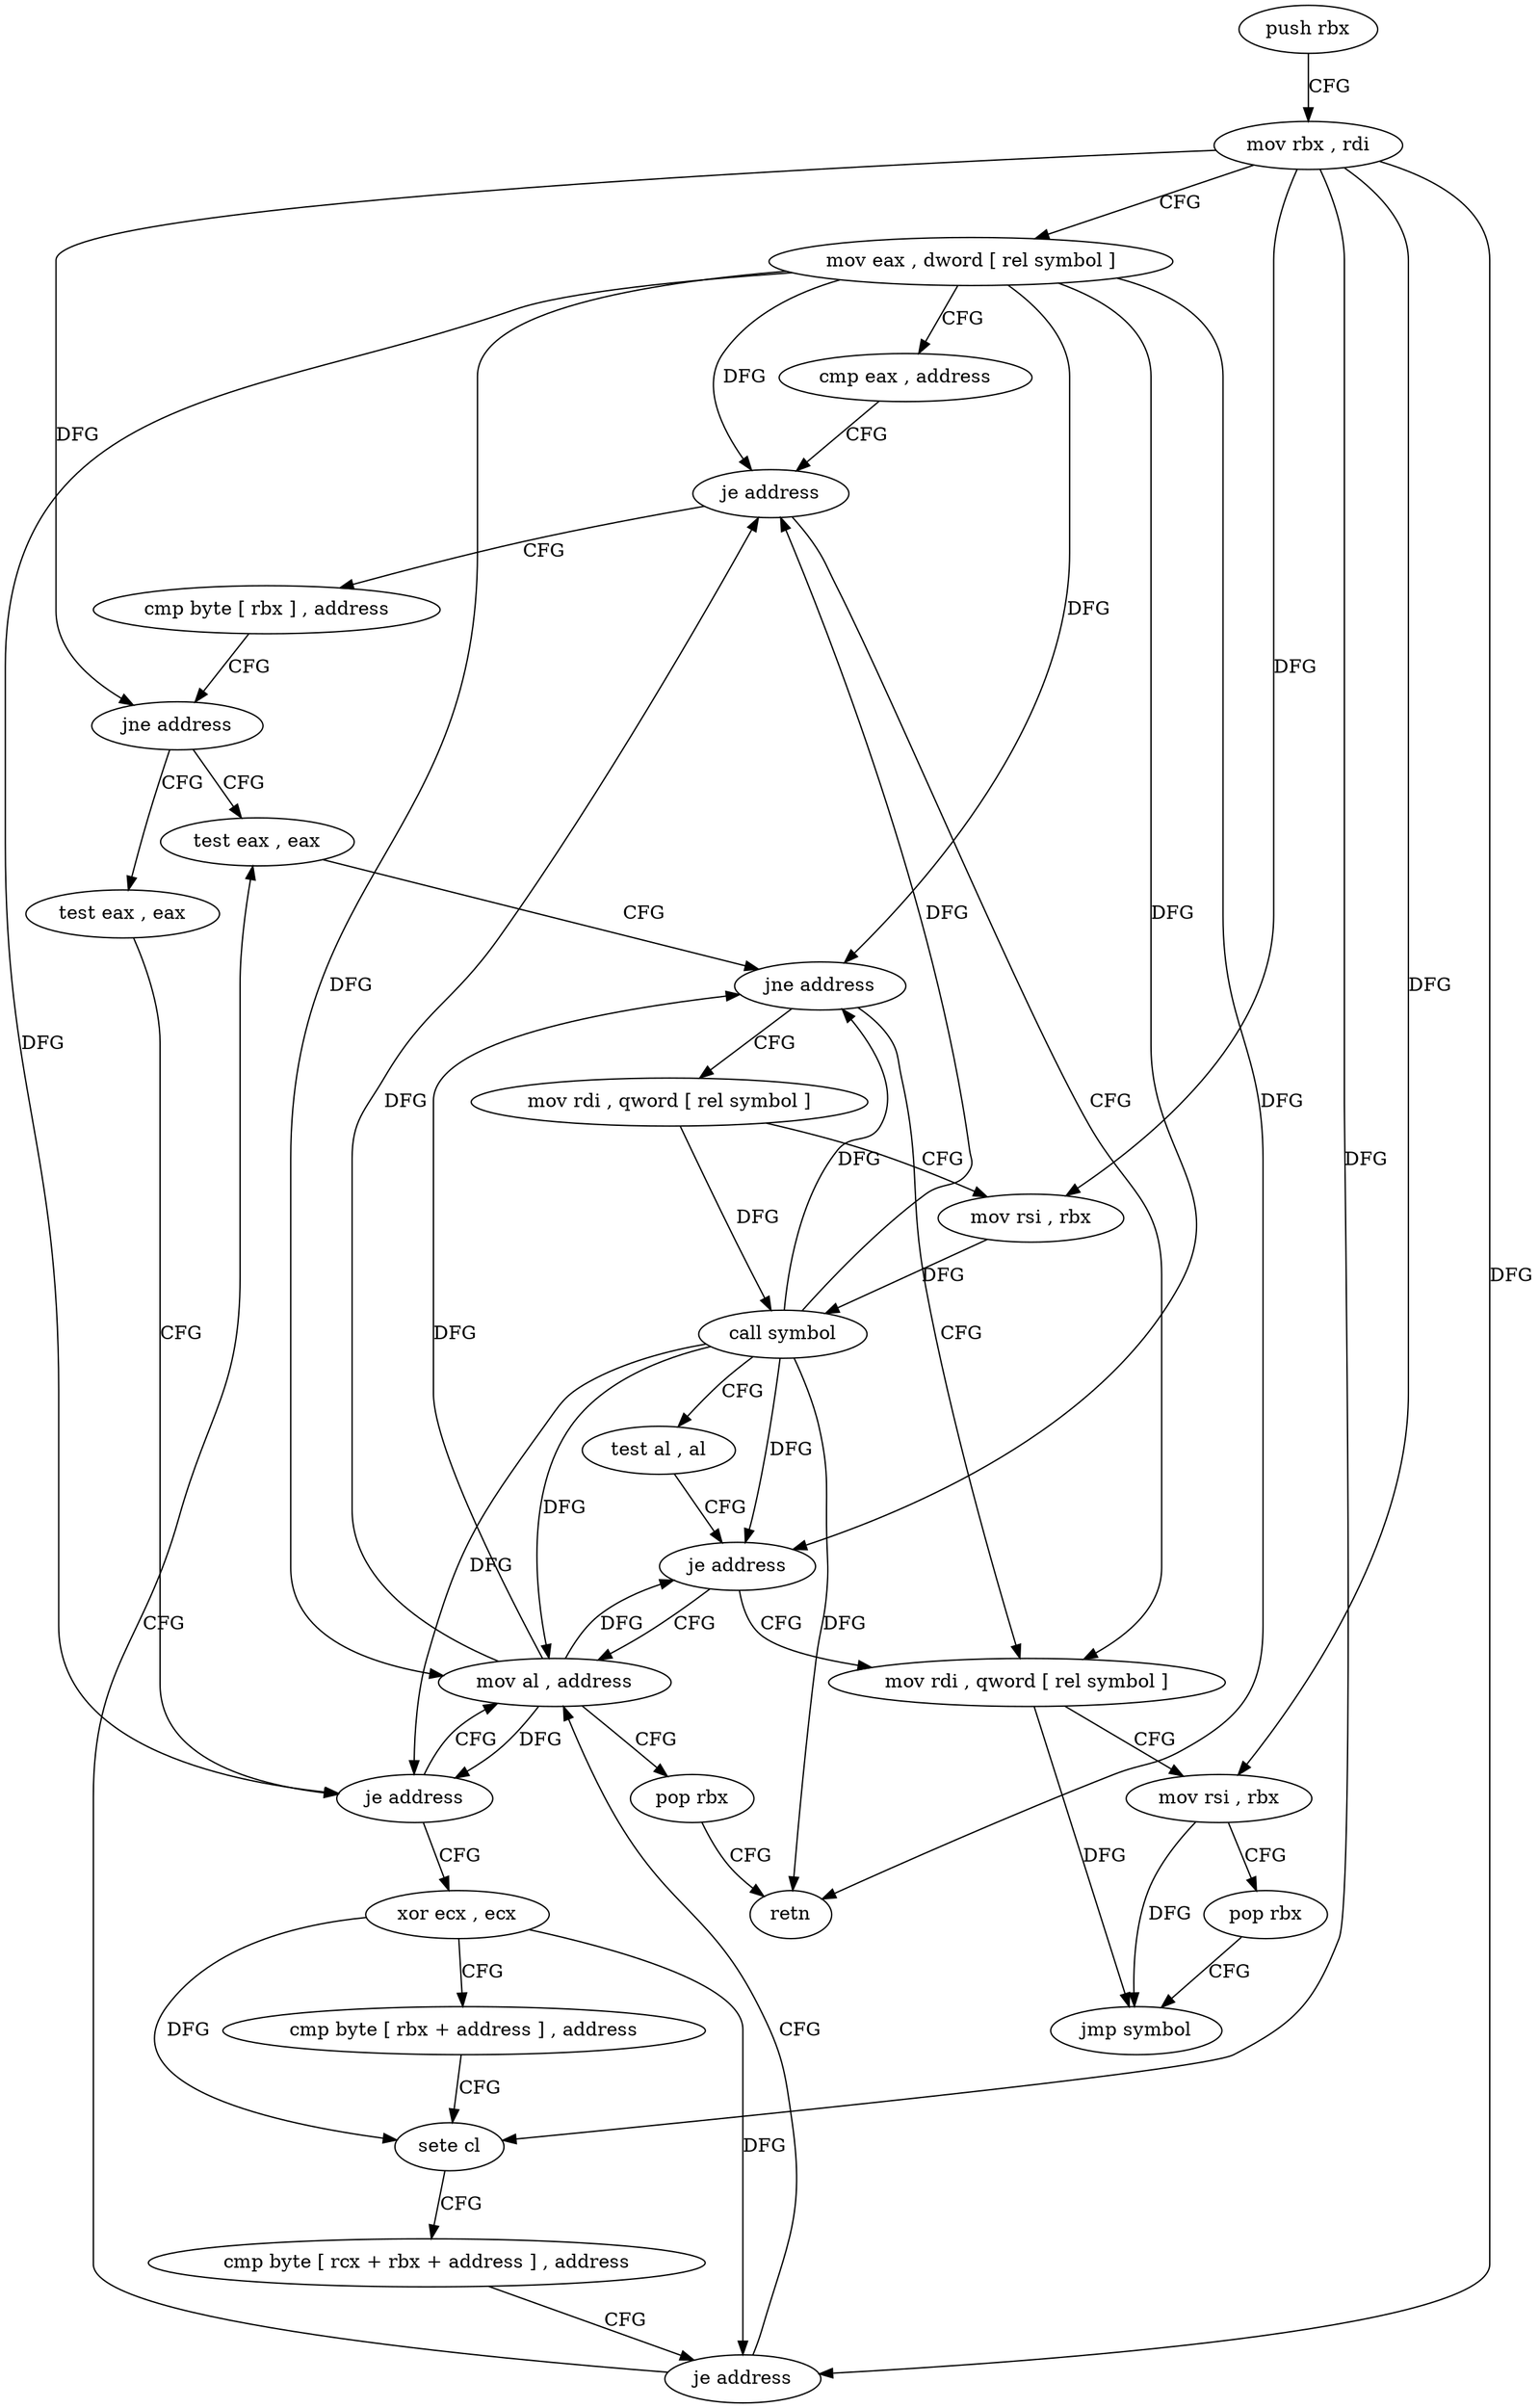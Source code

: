 digraph "func" {
"4221472" [label = "push rbx" ]
"4221473" [label = "mov rbx , rdi" ]
"4221476" [label = "mov eax , dword [ rel symbol ]" ]
"4221482" [label = "cmp eax , address" ]
"4221485" [label = "je address" ]
"4221539" [label = "mov rdi , qword [ rel symbol ]" ]
"4221487" [label = "cmp byte [ rbx ] , address" ]
"4221546" [label = "mov rsi , rbx" ]
"4221549" [label = "pop rbx" ]
"4221550" [label = "jmp symbol" ]
"4221490" [label = "jne address" ]
"4221512" [label = "test eax , eax" ]
"4221492" [label = "test eax , eax" ]
"4221514" [label = "jne address" ]
"4221516" [label = "mov rdi , qword [ rel symbol ]" ]
"4221494" [label = "je address" ]
"4221535" [label = "mov al , address" ]
"4221496" [label = "xor ecx , ecx" ]
"4221523" [label = "mov rsi , rbx" ]
"4221526" [label = "call symbol" ]
"4221531" [label = "test al , al" ]
"4221533" [label = "je address" ]
"4221537" [label = "pop rbx" ]
"4221538" [label = "retn" ]
"4221498" [label = "cmp byte [ rbx + address ] , address" ]
"4221502" [label = "sete cl" ]
"4221505" [label = "cmp byte [ rcx + rbx + address ] , address" ]
"4221510" [label = "je address" ]
"4221472" -> "4221473" [ label = "CFG" ]
"4221473" -> "4221476" [ label = "CFG" ]
"4221473" -> "4221546" [ label = "DFG" ]
"4221473" -> "4221490" [ label = "DFG" ]
"4221473" -> "4221523" [ label = "DFG" ]
"4221473" -> "4221502" [ label = "DFG" ]
"4221473" -> "4221510" [ label = "DFG" ]
"4221476" -> "4221482" [ label = "CFG" ]
"4221476" -> "4221485" [ label = "DFG" ]
"4221476" -> "4221514" [ label = "DFG" ]
"4221476" -> "4221494" [ label = "DFG" ]
"4221476" -> "4221533" [ label = "DFG" ]
"4221476" -> "4221535" [ label = "DFG" ]
"4221476" -> "4221538" [ label = "DFG" ]
"4221482" -> "4221485" [ label = "CFG" ]
"4221485" -> "4221539" [ label = "CFG" ]
"4221485" -> "4221487" [ label = "CFG" ]
"4221539" -> "4221546" [ label = "CFG" ]
"4221539" -> "4221550" [ label = "DFG" ]
"4221487" -> "4221490" [ label = "CFG" ]
"4221546" -> "4221549" [ label = "CFG" ]
"4221546" -> "4221550" [ label = "DFG" ]
"4221549" -> "4221550" [ label = "CFG" ]
"4221490" -> "4221512" [ label = "CFG" ]
"4221490" -> "4221492" [ label = "CFG" ]
"4221512" -> "4221514" [ label = "CFG" ]
"4221492" -> "4221494" [ label = "CFG" ]
"4221514" -> "4221539" [ label = "CFG" ]
"4221514" -> "4221516" [ label = "CFG" ]
"4221516" -> "4221523" [ label = "CFG" ]
"4221516" -> "4221526" [ label = "DFG" ]
"4221494" -> "4221535" [ label = "CFG" ]
"4221494" -> "4221496" [ label = "CFG" ]
"4221535" -> "4221537" [ label = "CFG" ]
"4221535" -> "4221485" [ label = "DFG" ]
"4221535" -> "4221514" [ label = "DFG" ]
"4221535" -> "4221494" [ label = "DFG" ]
"4221535" -> "4221533" [ label = "DFG" ]
"4221496" -> "4221498" [ label = "CFG" ]
"4221496" -> "4221502" [ label = "DFG" ]
"4221496" -> "4221510" [ label = "DFG" ]
"4221523" -> "4221526" [ label = "DFG" ]
"4221526" -> "4221531" [ label = "CFG" ]
"4221526" -> "4221485" [ label = "DFG" ]
"4221526" -> "4221514" [ label = "DFG" ]
"4221526" -> "4221494" [ label = "DFG" ]
"4221526" -> "4221533" [ label = "DFG" ]
"4221526" -> "4221535" [ label = "DFG" ]
"4221526" -> "4221538" [ label = "DFG" ]
"4221531" -> "4221533" [ label = "CFG" ]
"4221533" -> "4221539" [ label = "CFG" ]
"4221533" -> "4221535" [ label = "CFG" ]
"4221537" -> "4221538" [ label = "CFG" ]
"4221498" -> "4221502" [ label = "CFG" ]
"4221502" -> "4221505" [ label = "CFG" ]
"4221505" -> "4221510" [ label = "CFG" ]
"4221510" -> "4221535" [ label = "CFG" ]
"4221510" -> "4221512" [ label = "CFG" ]
}
